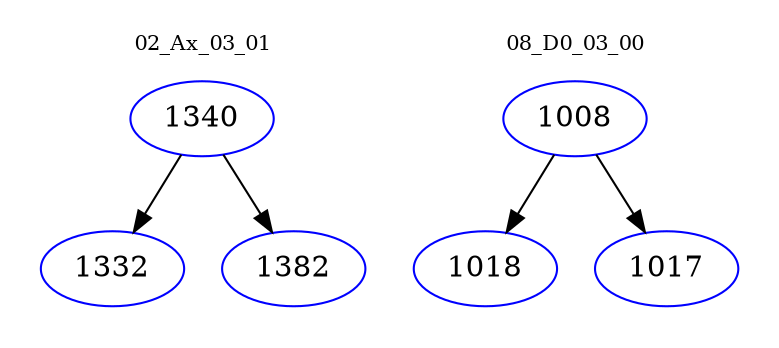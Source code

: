 digraph{
subgraph cluster_0 {
color = white
label = "02_Ax_03_01";
fontsize=10;
T0_1340 [label="1340", color="blue"]
T0_1340 -> T0_1332 [color="black"]
T0_1332 [label="1332", color="blue"]
T0_1340 -> T0_1382 [color="black"]
T0_1382 [label="1382", color="blue"]
}
subgraph cluster_1 {
color = white
label = "08_D0_03_00";
fontsize=10;
T1_1008 [label="1008", color="blue"]
T1_1008 -> T1_1018 [color="black"]
T1_1018 [label="1018", color="blue"]
T1_1008 -> T1_1017 [color="black"]
T1_1017 [label="1017", color="blue"]
}
}
